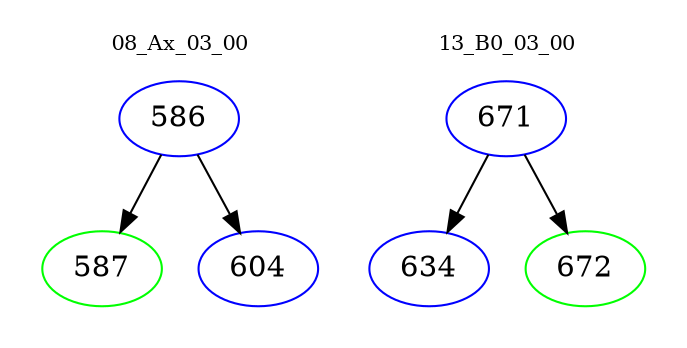 digraph{
subgraph cluster_0 {
color = white
label = "08_Ax_03_00";
fontsize=10;
T0_586 [label="586", color="blue"]
T0_586 -> T0_587 [color="black"]
T0_587 [label="587", color="green"]
T0_586 -> T0_604 [color="black"]
T0_604 [label="604", color="blue"]
}
subgraph cluster_1 {
color = white
label = "13_B0_03_00";
fontsize=10;
T1_671 [label="671", color="blue"]
T1_671 -> T1_634 [color="black"]
T1_634 [label="634", color="blue"]
T1_671 -> T1_672 [color="black"]
T1_672 [label="672", color="green"]
}
}
